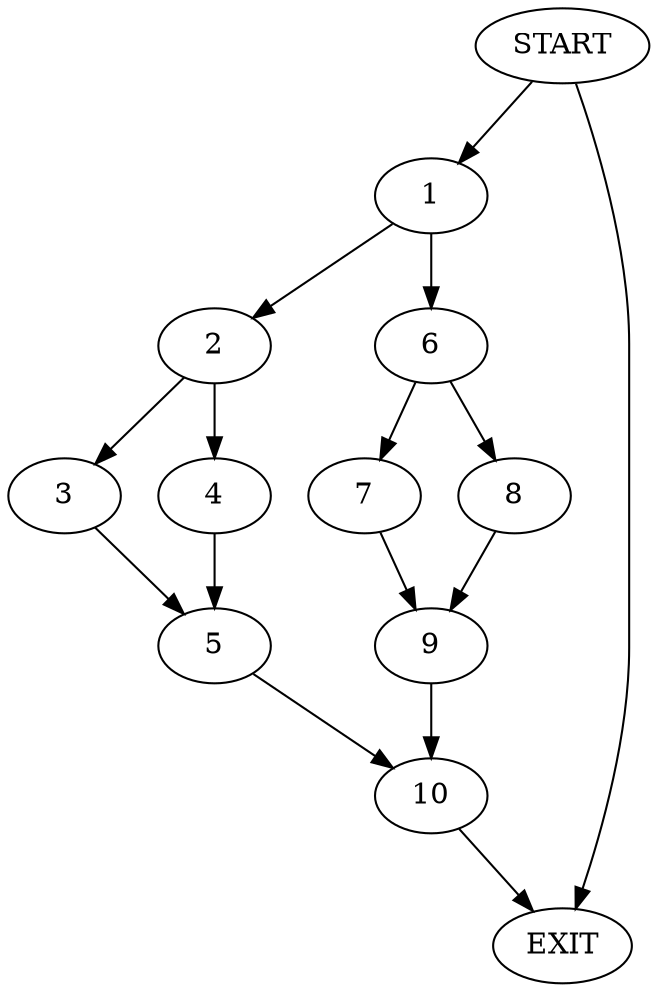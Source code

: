 digraph { 
0 [label="START"];
1;
2;
3;
4;
5;
6;
7;
8;
9;
10;
11[label="EXIT"];
0 -> 11;
0 -> 1;
1 -> 2;
1 -> 6;
2 -> 3;
2 -> 4;
3 -> 5;
4 -> 5;
5 -> 10;
6 -> 7;
6 -> 8;
7 -> 9;
8 -> 9;
9 -> 10;
10 -> 11;
}